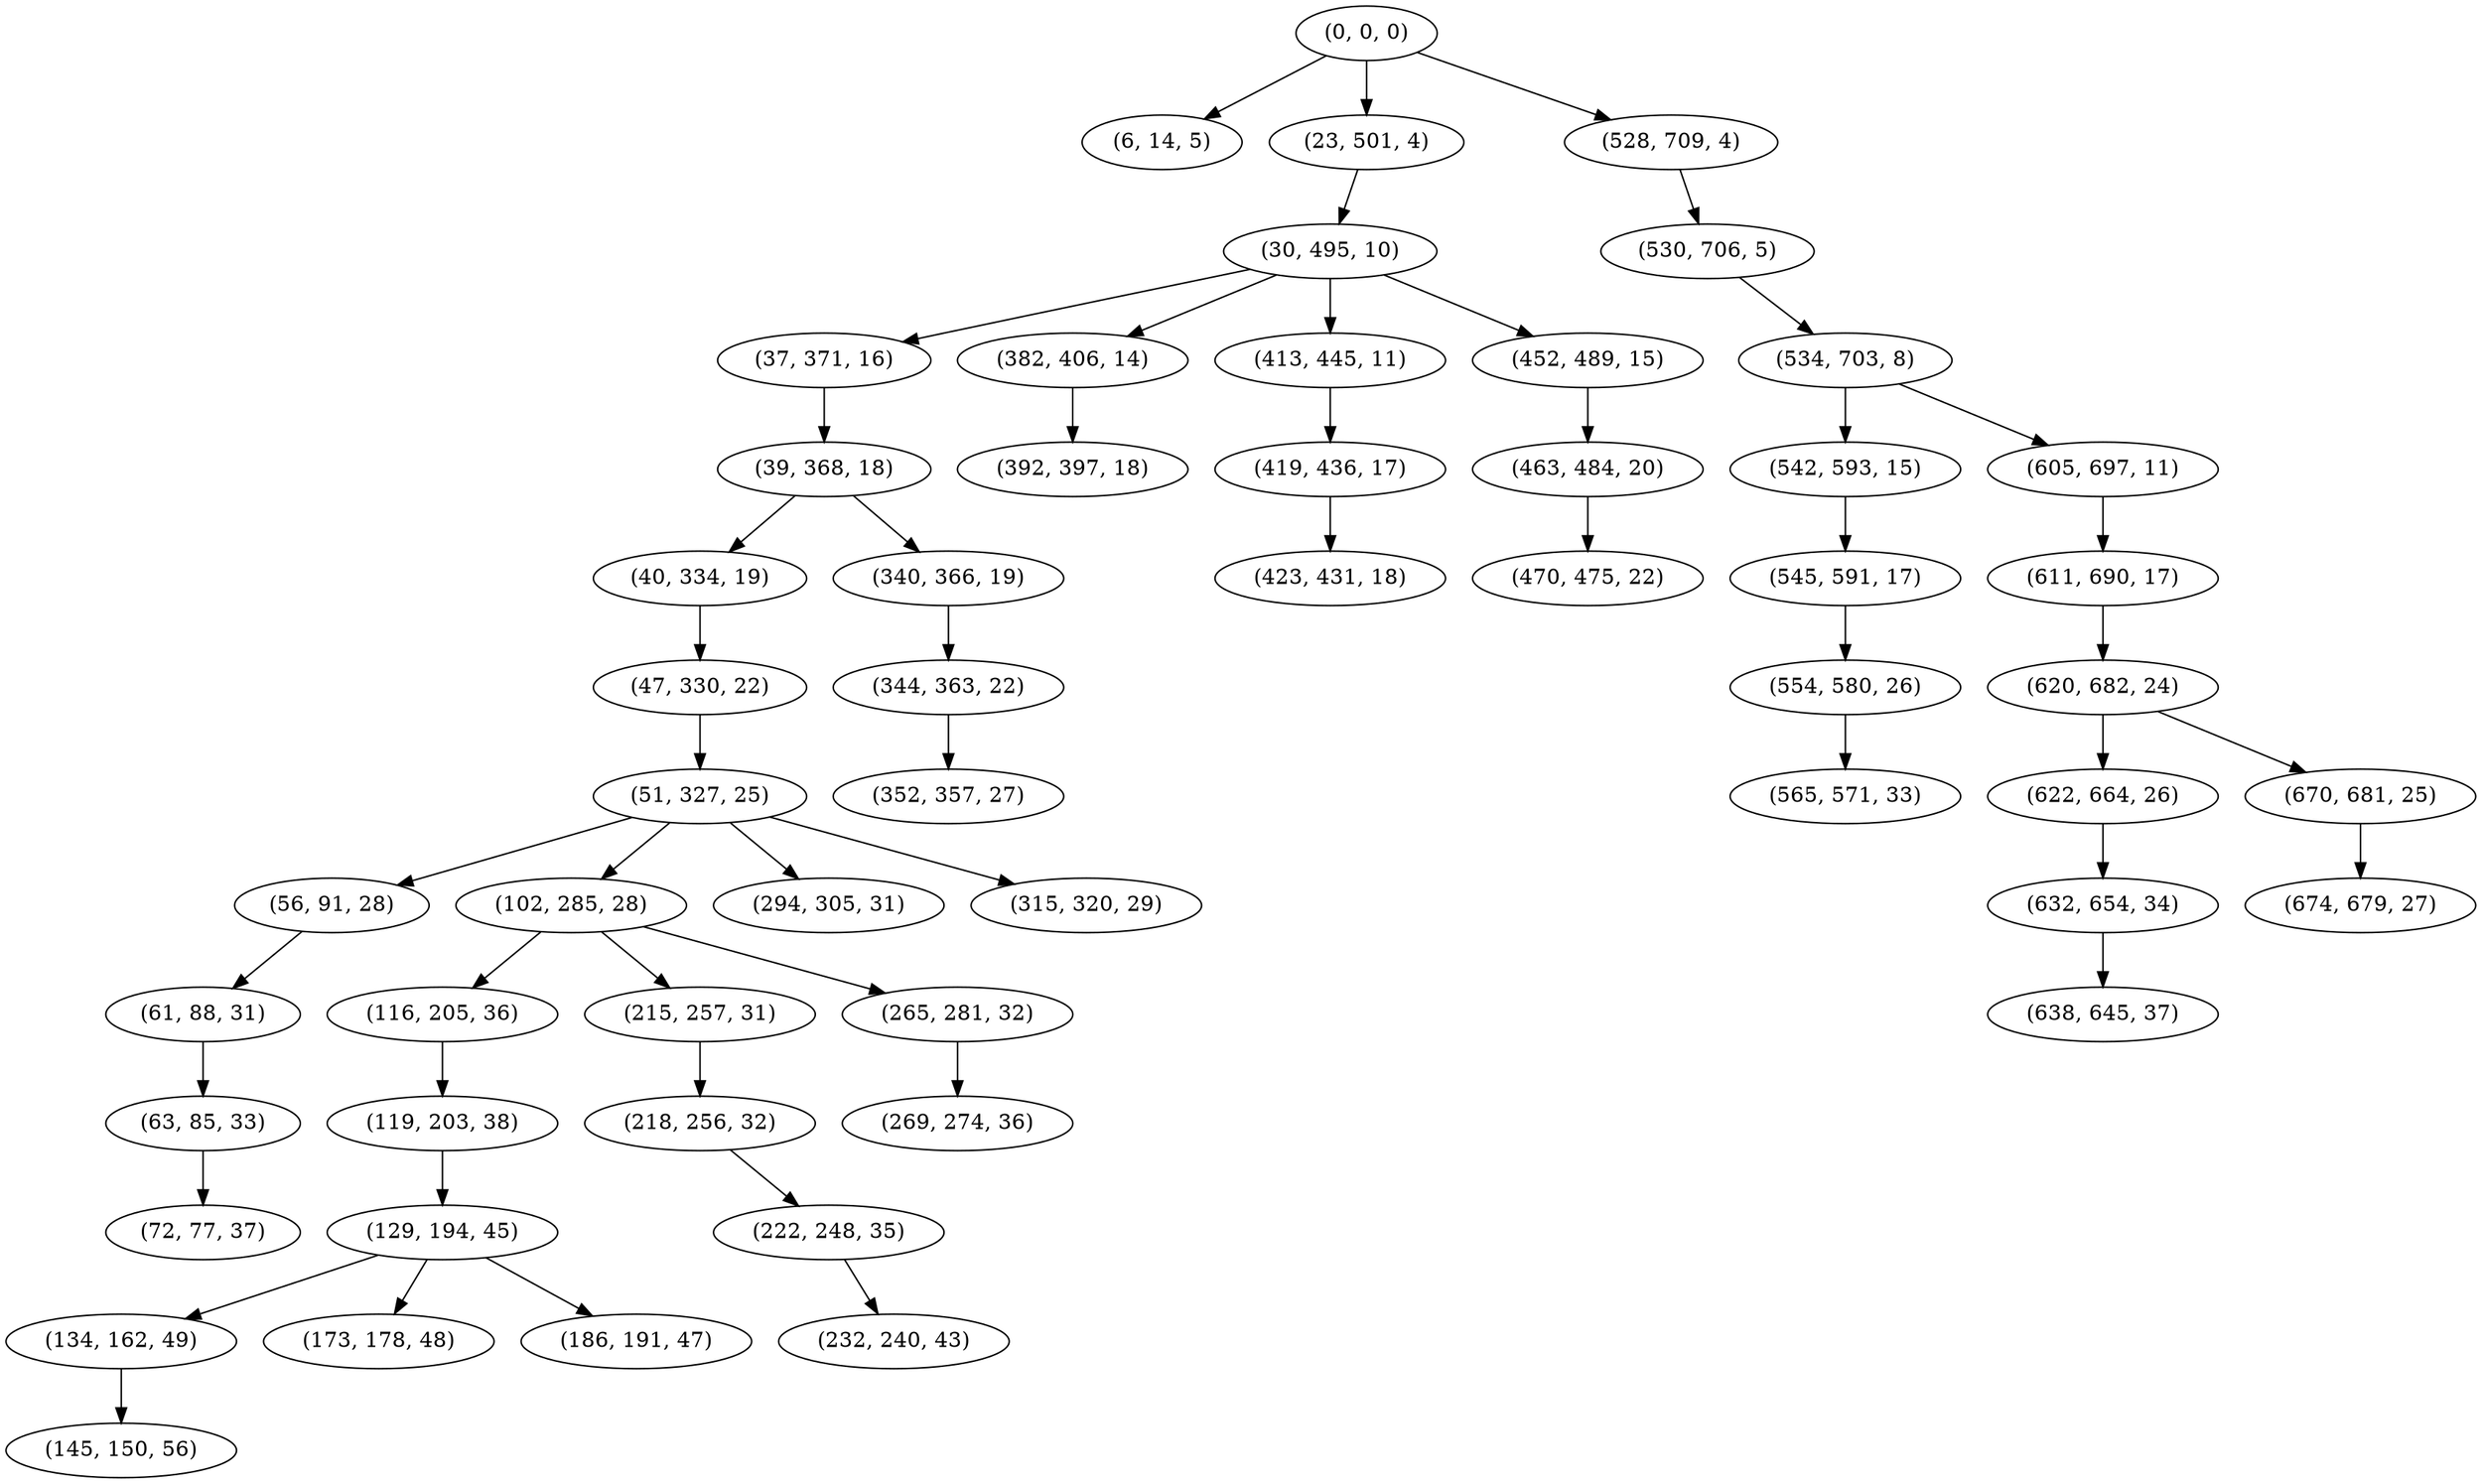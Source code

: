 digraph tree {
    "(0, 0, 0)";
    "(6, 14, 5)";
    "(23, 501, 4)";
    "(30, 495, 10)";
    "(37, 371, 16)";
    "(39, 368, 18)";
    "(40, 334, 19)";
    "(47, 330, 22)";
    "(51, 327, 25)";
    "(56, 91, 28)";
    "(61, 88, 31)";
    "(63, 85, 33)";
    "(72, 77, 37)";
    "(102, 285, 28)";
    "(116, 205, 36)";
    "(119, 203, 38)";
    "(129, 194, 45)";
    "(134, 162, 49)";
    "(145, 150, 56)";
    "(173, 178, 48)";
    "(186, 191, 47)";
    "(215, 257, 31)";
    "(218, 256, 32)";
    "(222, 248, 35)";
    "(232, 240, 43)";
    "(265, 281, 32)";
    "(269, 274, 36)";
    "(294, 305, 31)";
    "(315, 320, 29)";
    "(340, 366, 19)";
    "(344, 363, 22)";
    "(352, 357, 27)";
    "(382, 406, 14)";
    "(392, 397, 18)";
    "(413, 445, 11)";
    "(419, 436, 17)";
    "(423, 431, 18)";
    "(452, 489, 15)";
    "(463, 484, 20)";
    "(470, 475, 22)";
    "(528, 709, 4)";
    "(530, 706, 5)";
    "(534, 703, 8)";
    "(542, 593, 15)";
    "(545, 591, 17)";
    "(554, 580, 26)";
    "(565, 571, 33)";
    "(605, 697, 11)";
    "(611, 690, 17)";
    "(620, 682, 24)";
    "(622, 664, 26)";
    "(632, 654, 34)";
    "(638, 645, 37)";
    "(670, 681, 25)";
    "(674, 679, 27)";
    "(0, 0, 0)" -> "(6, 14, 5)";
    "(0, 0, 0)" -> "(23, 501, 4)";
    "(0, 0, 0)" -> "(528, 709, 4)";
    "(23, 501, 4)" -> "(30, 495, 10)";
    "(30, 495, 10)" -> "(37, 371, 16)";
    "(30, 495, 10)" -> "(382, 406, 14)";
    "(30, 495, 10)" -> "(413, 445, 11)";
    "(30, 495, 10)" -> "(452, 489, 15)";
    "(37, 371, 16)" -> "(39, 368, 18)";
    "(39, 368, 18)" -> "(40, 334, 19)";
    "(39, 368, 18)" -> "(340, 366, 19)";
    "(40, 334, 19)" -> "(47, 330, 22)";
    "(47, 330, 22)" -> "(51, 327, 25)";
    "(51, 327, 25)" -> "(56, 91, 28)";
    "(51, 327, 25)" -> "(102, 285, 28)";
    "(51, 327, 25)" -> "(294, 305, 31)";
    "(51, 327, 25)" -> "(315, 320, 29)";
    "(56, 91, 28)" -> "(61, 88, 31)";
    "(61, 88, 31)" -> "(63, 85, 33)";
    "(63, 85, 33)" -> "(72, 77, 37)";
    "(102, 285, 28)" -> "(116, 205, 36)";
    "(102, 285, 28)" -> "(215, 257, 31)";
    "(102, 285, 28)" -> "(265, 281, 32)";
    "(116, 205, 36)" -> "(119, 203, 38)";
    "(119, 203, 38)" -> "(129, 194, 45)";
    "(129, 194, 45)" -> "(134, 162, 49)";
    "(129, 194, 45)" -> "(173, 178, 48)";
    "(129, 194, 45)" -> "(186, 191, 47)";
    "(134, 162, 49)" -> "(145, 150, 56)";
    "(215, 257, 31)" -> "(218, 256, 32)";
    "(218, 256, 32)" -> "(222, 248, 35)";
    "(222, 248, 35)" -> "(232, 240, 43)";
    "(265, 281, 32)" -> "(269, 274, 36)";
    "(340, 366, 19)" -> "(344, 363, 22)";
    "(344, 363, 22)" -> "(352, 357, 27)";
    "(382, 406, 14)" -> "(392, 397, 18)";
    "(413, 445, 11)" -> "(419, 436, 17)";
    "(419, 436, 17)" -> "(423, 431, 18)";
    "(452, 489, 15)" -> "(463, 484, 20)";
    "(463, 484, 20)" -> "(470, 475, 22)";
    "(528, 709, 4)" -> "(530, 706, 5)";
    "(530, 706, 5)" -> "(534, 703, 8)";
    "(534, 703, 8)" -> "(542, 593, 15)";
    "(534, 703, 8)" -> "(605, 697, 11)";
    "(542, 593, 15)" -> "(545, 591, 17)";
    "(545, 591, 17)" -> "(554, 580, 26)";
    "(554, 580, 26)" -> "(565, 571, 33)";
    "(605, 697, 11)" -> "(611, 690, 17)";
    "(611, 690, 17)" -> "(620, 682, 24)";
    "(620, 682, 24)" -> "(622, 664, 26)";
    "(620, 682, 24)" -> "(670, 681, 25)";
    "(622, 664, 26)" -> "(632, 654, 34)";
    "(632, 654, 34)" -> "(638, 645, 37)";
    "(670, 681, 25)" -> "(674, 679, 27)";
}
